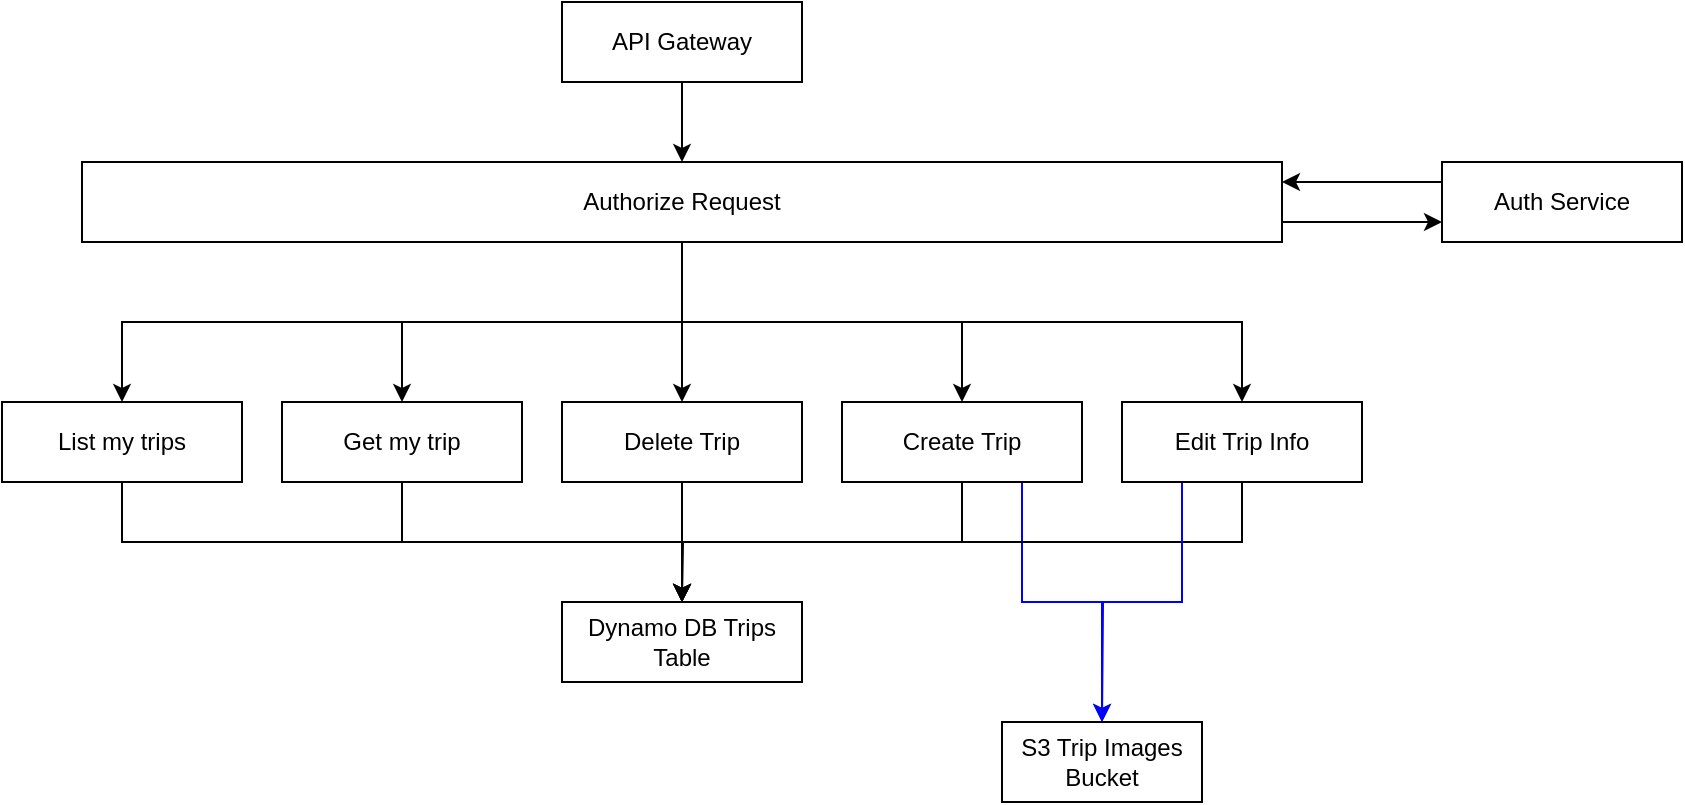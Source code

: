 <mxfile version="13.10.3" type="device"><diagram id="LGe875aLX0KmAFgag5IZ" name="Page-1"><mxGraphModel dx="509" dy="569" grid="1" gridSize="10" guides="1" tooltips="1" connect="1" arrows="1" fold="1" page="1" pageScale="1" pageWidth="827" pageHeight="1169" math="0" shadow="0"><root><mxCell id="0"/><mxCell id="1" parent="0"/><mxCell id="DCbOAp3Lv2zFiSfdDd86-4" style="edgeStyle=orthogonalEdgeStyle;rounded=0;orthogonalLoop=1;jettySize=auto;html=1;exitX=0.5;exitY=1;exitDx=0;exitDy=0;entryX=0.5;entryY=0;entryDx=0;entryDy=0;" edge="1" parent="1" source="DCbOAp3Lv2zFiSfdDd86-1" target="DCbOAp3Lv2zFiSfdDd86-2"><mxGeometry relative="1" as="geometry"/></mxCell><mxCell id="DCbOAp3Lv2zFiSfdDd86-1" value="API Gateway" style="rounded=0;whiteSpace=wrap;html=1;" vertex="1" parent="1"><mxGeometry x="320" y="40" width="120" height="40" as="geometry"/></mxCell><mxCell id="DCbOAp3Lv2zFiSfdDd86-7" style="edgeStyle=orthogonalEdgeStyle;rounded=0;orthogonalLoop=1;jettySize=auto;html=1;exitX=0.5;exitY=1;exitDx=0;exitDy=0;entryX=0.5;entryY=0;entryDx=0;entryDy=0;" edge="1" parent="1" source="DCbOAp3Lv2zFiSfdDd86-2" target="DCbOAp3Lv2zFiSfdDd86-6"><mxGeometry relative="1" as="geometry"/></mxCell><mxCell id="DCbOAp3Lv2zFiSfdDd86-13" style="edgeStyle=orthogonalEdgeStyle;rounded=0;orthogonalLoop=1;jettySize=auto;html=1;exitX=1;exitY=0.75;exitDx=0;exitDy=0;entryX=0;entryY=0.75;entryDx=0;entryDy=0;" edge="1" parent="1" source="DCbOAp3Lv2zFiSfdDd86-2" target="DCbOAp3Lv2zFiSfdDd86-11"><mxGeometry relative="1" as="geometry"/></mxCell><mxCell id="DCbOAp3Lv2zFiSfdDd86-15" style="edgeStyle=orthogonalEdgeStyle;rounded=0;orthogonalLoop=1;jettySize=auto;html=1;exitX=0.5;exitY=1;exitDx=0;exitDy=0;entryX=0.5;entryY=0;entryDx=0;entryDy=0;" edge="1" parent="1" source="DCbOAp3Lv2zFiSfdDd86-2" target="DCbOAp3Lv2zFiSfdDd86-8"><mxGeometry relative="1" as="geometry"/></mxCell><mxCell id="DCbOAp3Lv2zFiSfdDd86-18" style="edgeStyle=orthogonalEdgeStyle;rounded=0;orthogonalLoop=1;jettySize=auto;html=1;exitX=0.5;exitY=1;exitDx=0;exitDy=0;" edge="1" parent="1" source="DCbOAp3Lv2zFiSfdDd86-2" target="DCbOAp3Lv2zFiSfdDd86-9"><mxGeometry relative="1" as="geometry"/></mxCell><mxCell id="DCbOAp3Lv2zFiSfdDd86-19" style="edgeStyle=orthogonalEdgeStyle;rounded=0;orthogonalLoop=1;jettySize=auto;html=1;exitX=0.5;exitY=1;exitDx=0;exitDy=0;entryX=0.5;entryY=0;entryDx=0;entryDy=0;" edge="1" parent="1" source="DCbOAp3Lv2zFiSfdDd86-2" target="DCbOAp3Lv2zFiSfdDd86-10"><mxGeometry relative="1" as="geometry"/></mxCell><mxCell id="DCbOAp3Lv2zFiSfdDd86-20" style="edgeStyle=orthogonalEdgeStyle;rounded=0;orthogonalLoop=1;jettySize=auto;html=1;exitX=0.5;exitY=1;exitDx=0;exitDy=0;entryX=0.5;entryY=0;entryDx=0;entryDy=0;" edge="1" parent="1" source="DCbOAp3Lv2zFiSfdDd86-2" target="DCbOAp3Lv2zFiSfdDd86-14"><mxGeometry relative="1" as="geometry"/></mxCell><mxCell id="DCbOAp3Lv2zFiSfdDd86-2" value="Authorize Request" style="rounded=0;whiteSpace=wrap;html=1;" vertex="1" parent="1"><mxGeometry x="80" y="120" width="600" height="40" as="geometry"/></mxCell><mxCell id="DCbOAp3Lv2zFiSfdDd86-24" style="edgeStyle=orthogonalEdgeStyle;rounded=0;orthogonalLoop=1;jettySize=auto;html=1;exitX=0.5;exitY=1;exitDx=0;exitDy=0;" edge="1" parent="1" source="DCbOAp3Lv2zFiSfdDd86-6"><mxGeometry relative="1" as="geometry"><mxPoint x="380" y="340" as="targetPoint"/></mxGeometry></mxCell><mxCell id="DCbOAp3Lv2zFiSfdDd86-6" value="Delete Trip" style="rounded=0;whiteSpace=wrap;html=1;" vertex="1" parent="1"><mxGeometry x="320" y="240" width="120" height="40" as="geometry"/></mxCell><mxCell id="DCbOAp3Lv2zFiSfdDd86-23" style="edgeStyle=orthogonalEdgeStyle;rounded=0;orthogonalLoop=1;jettySize=auto;html=1;exitX=0.5;exitY=1;exitDx=0;exitDy=0;" edge="1" parent="1" source="DCbOAp3Lv2zFiSfdDd86-8"><mxGeometry relative="1" as="geometry"><mxPoint x="380" y="340" as="targetPoint"/></mxGeometry></mxCell><mxCell id="DCbOAp3Lv2zFiSfdDd86-8" value="Get my trip" style="rounded=0;whiteSpace=wrap;html=1;" vertex="1" parent="1"><mxGeometry x="180" y="240" width="120" height="40" as="geometry"/></mxCell><mxCell id="DCbOAp3Lv2zFiSfdDd86-22" style="edgeStyle=orthogonalEdgeStyle;rounded=0;orthogonalLoop=1;jettySize=auto;html=1;exitX=0.5;exitY=1;exitDx=0;exitDy=0;entryX=0.5;entryY=0;entryDx=0;entryDy=0;" edge="1" parent="1" source="DCbOAp3Lv2zFiSfdDd86-9" target="DCbOAp3Lv2zFiSfdDd86-21"><mxGeometry relative="1" as="geometry"/></mxCell><mxCell id="DCbOAp3Lv2zFiSfdDd86-9" value="List my trips" style="rounded=0;whiteSpace=wrap;html=1;" vertex="1" parent="1"><mxGeometry x="40" y="240" width="120" height="40" as="geometry"/></mxCell><mxCell id="DCbOAp3Lv2zFiSfdDd86-25" style="edgeStyle=orthogonalEdgeStyle;rounded=0;orthogonalLoop=1;jettySize=auto;html=1;exitX=0.5;exitY=1;exitDx=0;exitDy=0;entryX=0.5;entryY=0;entryDx=0;entryDy=0;" edge="1" parent="1" source="DCbOAp3Lv2zFiSfdDd86-10" target="DCbOAp3Lv2zFiSfdDd86-21"><mxGeometry relative="1" as="geometry"/></mxCell><mxCell id="DCbOAp3Lv2zFiSfdDd86-28" style="edgeStyle=orthogonalEdgeStyle;rounded=0;orthogonalLoop=1;jettySize=auto;html=1;exitX=0.75;exitY=1;exitDx=0;exitDy=0;entryX=0.5;entryY=0;entryDx=0;entryDy=0;strokeColor=#0000FF;" edge="1" parent="1" source="DCbOAp3Lv2zFiSfdDd86-10" target="DCbOAp3Lv2zFiSfdDd86-27"><mxGeometry relative="1" as="geometry"/></mxCell><mxCell id="DCbOAp3Lv2zFiSfdDd86-10" value="Create Trip" style="rounded=0;whiteSpace=wrap;html=1;" vertex="1" parent="1"><mxGeometry x="460" y="240" width="120" height="40" as="geometry"/></mxCell><mxCell id="DCbOAp3Lv2zFiSfdDd86-12" style="edgeStyle=orthogonalEdgeStyle;rounded=0;orthogonalLoop=1;jettySize=auto;html=1;exitX=0;exitY=0.25;exitDx=0;exitDy=0;entryX=1;entryY=0.25;entryDx=0;entryDy=0;" edge="1" parent="1" source="DCbOAp3Lv2zFiSfdDd86-11" target="DCbOAp3Lv2zFiSfdDd86-2"><mxGeometry relative="1" as="geometry"/></mxCell><mxCell id="DCbOAp3Lv2zFiSfdDd86-11" value="Auth Service" style="rounded=0;whiteSpace=wrap;html=1;" vertex="1" parent="1"><mxGeometry x="760" y="120" width="120" height="40" as="geometry"/></mxCell><mxCell id="DCbOAp3Lv2zFiSfdDd86-26" style="edgeStyle=orthogonalEdgeStyle;rounded=0;orthogonalLoop=1;jettySize=auto;html=1;exitX=0.5;exitY=1;exitDx=0;exitDy=0;entryX=0.5;entryY=0;entryDx=0;entryDy=0;" edge="1" parent="1" source="DCbOAp3Lv2zFiSfdDd86-14" target="DCbOAp3Lv2zFiSfdDd86-21"><mxGeometry relative="1" as="geometry"/></mxCell><mxCell id="DCbOAp3Lv2zFiSfdDd86-29" style="edgeStyle=orthogonalEdgeStyle;rounded=0;orthogonalLoop=1;jettySize=auto;html=1;exitX=0.25;exitY=1;exitDx=0;exitDy=0;strokeColor=#0000FF;" edge="1" parent="1" source="DCbOAp3Lv2zFiSfdDd86-14"><mxGeometry relative="1" as="geometry"><mxPoint x="590" y="400" as="targetPoint"/></mxGeometry></mxCell><mxCell id="DCbOAp3Lv2zFiSfdDd86-14" value="Edit Trip Info" style="rounded=0;whiteSpace=wrap;html=1;" vertex="1" parent="1"><mxGeometry x="600" y="240" width="120" height="40" as="geometry"/></mxCell><mxCell id="DCbOAp3Lv2zFiSfdDd86-21" value="Dynamo DB Trips Table" style="rounded=0;whiteSpace=wrap;html=1;" vertex="1" parent="1"><mxGeometry x="320" y="340" width="120" height="40" as="geometry"/></mxCell><mxCell id="DCbOAp3Lv2zFiSfdDd86-27" value="S3 Trip Images Bucket" style="rounded=0;whiteSpace=wrap;html=1;" vertex="1" parent="1"><mxGeometry x="540" y="400" width="100" height="40" as="geometry"/></mxCell></root></mxGraphModel></diagram></mxfile>